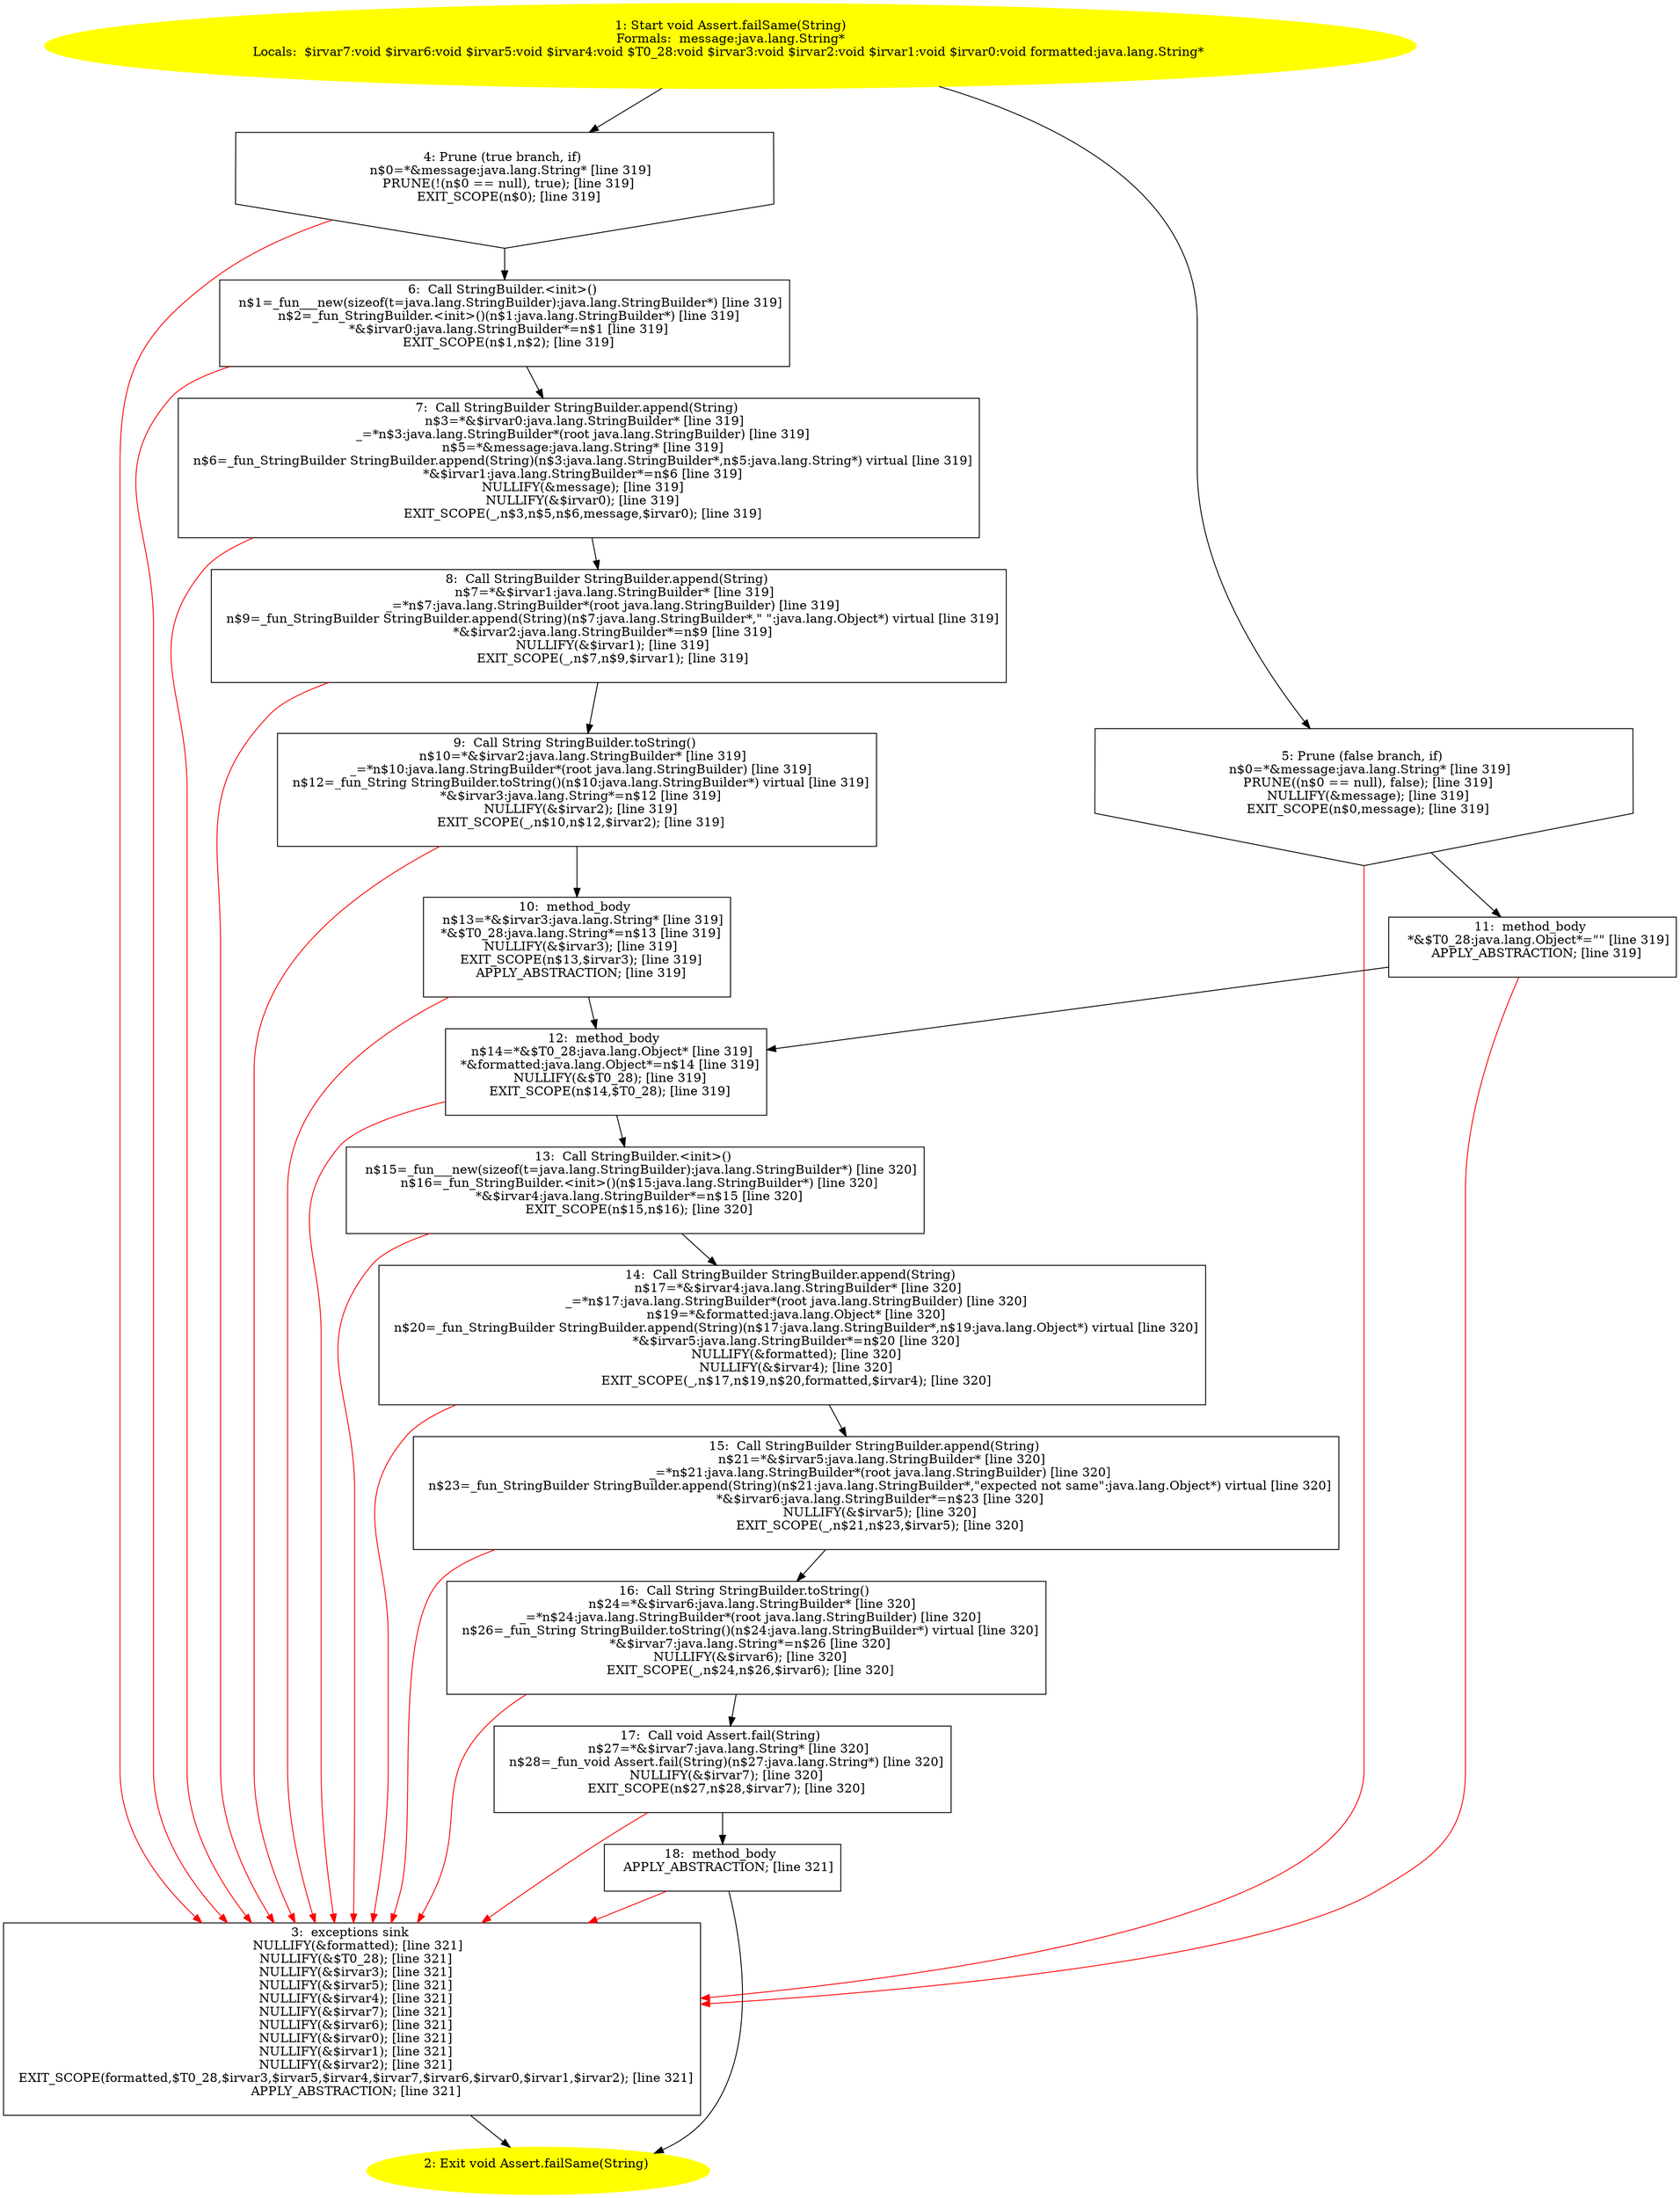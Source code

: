 /* @generated */
digraph cfg {
"junit.framework.Assert.failSame(java.lang.String):void.8997e71644297e1f1d03bcc24492a003_1" [label="1: Start void Assert.failSame(String)\nFormals:  message:java.lang.String*\nLocals:  $irvar7:void $irvar6:void $irvar5:void $irvar4:void $T0_28:void $irvar3:void $irvar2:void $irvar1:void $irvar0:void formatted:java.lang.String* \n  " color=yellow style=filled]
	

	 "junit.framework.Assert.failSame(java.lang.String):void.8997e71644297e1f1d03bcc24492a003_1" -> "junit.framework.Assert.failSame(java.lang.String):void.8997e71644297e1f1d03bcc24492a003_4" ;
	 "junit.framework.Assert.failSame(java.lang.String):void.8997e71644297e1f1d03bcc24492a003_1" -> "junit.framework.Assert.failSame(java.lang.String):void.8997e71644297e1f1d03bcc24492a003_5" ;
"junit.framework.Assert.failSame(java.lang.String):void.8997e71644297e1f1d03bcc24492a003_2" [label="2: Exit void Assert.failSame(String) \n  " color=yellow style=filled]
	

"junit.framework.Assert.failSame(java.lang.String):void.8997e71644297e1f1d03bcc24492a003_3" [label="3:  exceptions sink \n   NULLIFY(&formatted); [line 321]\n  NULLIFY(&$T0_28); [line 321]\n  NULLIFY(&$irvar3); [line 321]\n  NULLIFY(&$irvar5); [line 321]\n  NULLIFY(&$irvar4); [line 321]\n  NULLIFY(&$irvar7); [line 321]\n  NULLIFY(&$irvar6); [line 321]\n  NULLIFY(&$irvar0); [line 321]\n  NULLIFY(&$irvar1); [line 321]\n  NULLIFY(&$irvar2); [line 321]\n  EXIT_SCOPE(formatted,$T0_28,$irvar3,$irvar5,$irvar4,$irvar7,$irvar6,$irvar0,$irvar1,$irvar2); [line 321]\n  APPLY_ABSTRACTION; [line 321]\n " shape="box"]
	

	 "junit.framework.Assert.failSame(java.lang.String):void.8997e71644297e1f1d03bcc24492a003_3" -> "junit.framework.Assert.failSame(java.lang.String):void.8997e71644297e1f1d03bcc24492a003_2" ;
"junit.framework.Assert.failSame(java.lang.String):void.8997e71644297e1f1d03bcc24492a003_4" [label="4: Prune (true branch, if) \n   n$0=*&message:java.lang.String* [line 319]\n  PRUNE(!(n$0 == null), true); [line 319]\n  EXIT_SCOPE(n$0); [line 319]\n " shape="invhouse"]
	

	 "junit.framework.Assert.failSame(java.lang.String):void.8997e71644297e1f1d03bcc24492a003_4" -> "junit.framework.Assert.failSame(java.lang.String):void.8997e71644297e1f1d03bcc24492a003_6" ;
	 "junit.framework.Assert.failSame(java.lang.String):void.8997e71644297e1f1d03bcc24492a003_4" -> "junit.framework.Assert.failSame(java.lang.String):void.8997e71644297e1f1d03bcc24492a003_3" [color="red" ];
"junit.framework.Assert.failSame(java.lang.String):void.8997e71644297e1f1d03bcc24492a003_5" [label="5: Prune (false branch, if) \n   n$0=*&message:java.lang.String* [line 319]\n  PRUNE((n$0 == null), false); [line 319]\n  NULLIFY(&message); [line 319]\n  EXIT_SCOPE(n$0,message); [line 319]\n " shape="invhouse"]
	

	 "junit.framework.Assert.failSame(java.lang.String):void.8997e71644297e1f1d03bcc24492a003_5" -> "junit.framework.Assert.failSame(java.lang.String):void.8997e71644297e1f1d03bcc24492a003_11" ;
	 "junit.framework.Assert.failSame(java.lang.String):void.8997e71644297e1f1d03bcc24492a003_5" -> "junit.framework.Assert.failSame(java.lang.String):void.8997e71644297e1f1d03bcc24492a003_3" [color="red" ];
"junit.framework.Assert.failSame(java.lang.String):void.8997e71644297e1f1d03bcc24492a003_6" [label="6:  Call StringBuilder.<init>() \n   n$1=_fun___new(sizeof(t=java.lang.StringBuilder):java.lang.StringBuilder*) [line 319]\n  n$2=_fun_StringBuilder.<init>()(n$1:java.lang.StringBuilder*) [line 319]\n  *&$irvar0:java.lang.StringBuilder*=n$1 [line 319]\n  EXIT_SCOPE(n$1,n$2); [line 319]\n " shape="box"]
	

	 "junit.framework.Assert.failSame(java.lang.String):void.8997e71644297e1f1d03bcc24492a003_6" -> "junit.framework.Assert.failSame(java.lang.String):void.8997e71644297e1f1d03bcc24492a003_7" ;
	 "junit.framework.Assert.failSame(java.lang.String):void.8997e71644297e1f1d03bcc24492a003_6" -> "junit.framework.Assert.failSame(java.lang.String):void.8997e71644297e1f1d03bcc24492a003_3" [color="red" ];
"junit.framework.Assert.failSame(java.lang.String):void.8997e71644297e1f1d03bcc24492a003_7" [label="7:  Call StringBuilder StringBuilder.append(String) \n   n$3=*&$irvar0:java.lang.StringBuilder* [line 319]\n  _=*n$3:java.lang.StringBuilder*(root java.lang.StringBuilder) [line 319]\n  n$5=*&message:java.lang.String* [line 319]\n  n$6=_fun_StringBuilder StringBuilder.append(String)(n$3:java.lang.StringBuilder*,n$5:java.lang.String*) virtual [line 319]\n  *&$irvar1:java.lang.StringBuilder*=n$6 [line 319]\n  NULLIFY(&message); [line 319]\n  NULLIFY(&$irvar0); [line 319]\n  EXIT_SCOPE(_,n$3,n$5,n$6,message,$irvar0); [line 319]\n " shape="box"]
	

	 "junit.framework.Assert.failSame(java.lang.String):void.8997e71644297e1f1d03bcc24492a003_7" -> "junit.framework.Assert.failSame(java.lang.String):void.8997e71644297e1f1d03bcc24492a003_8" ;
	 "junit.framework.Assert.failSame(java.lang.String):void.8997e71644297e1f1d03bcc24492a003_7" -> "junit.framework.Assert.failSame(java.lang.String):void.8997e71644297e1f1d03bcc24492a003_3" [color="red" ];
"junit.framework.Assert.failSame(java.lang.String):void.8997e71644297e1f1d03bcc24492a003_8" [label="8:  Call StringBuilder StringBuilder.append(String) \n   n$7=*&$irvar1:java.lang.StringBuilder* [line 319]\n  _=*n$7:java.lang.StringBuilder*(root java.lang.StringBuilder) [line 319]\n  n$9=_fun_StringBuilder StringBuilder.append(String)(n$7:java.lang.StringBuilder*,\" \":java.lang.Object*) virtual [line 319]\n  *&$irvar2:java.lang.StringBuilder*=n$9 [line 319]\n  NULLIFY(&$irvar1); [line 319]\n  EXIT_SCOPE(_,n$7,n$9,$irvar1); [line 319]\n " shape="box"]
	

	 "junit.framework.Assert.failSame(java.lang.String):void.8997e71644297e1f1d03bcc24492a003_8" -> "junit.framework.Assert.failSame(java.lang.String):void.8997e71644297e1f1d03bcc24492a003_9" ;
	 "junit.framework.Assert.failSame(java.lang.String):void.8997e71644297e1f1d03bcc24492a003_8" -> "junit.framework.Assert.failSame(java.lang.String):void.8997e71644297e1f1d03bcc24492a003_3" [color="red" ];
"junit.framework.Assert.failSame(java.lang.String):void.8997e71644297e1f1d03bcc24492a003_9" [label="9:  Call String StringBuilder.toString() \n   n$10=*&$irvar2:java.lang.StringBuilder* [line 319]\n  _=*n$10:java.lang.StringBuilder*(root java.lang.StringBuilder) [line 319]\n  n$12=_fun_String StringBuilder.toString()(n$10:java.lang.StringBuilder*) virtual [line 319]\n  *&$irvar3:java.lang.String*=n$12 [line 319]\n  NULLIFY(&$irvar2); [line 319]\n  EXIT_SCOPE(_,n$10,n$12,$irvar2); [line 319]\n " shape="box"]
	

	 "junit.framework.Assert.failSame(java.lang.String):void.8997e71644297e1f1d03bcc24492a003_9" -> "junit.framework.Assert.failSame(java.lang.String):void.8997e71644297e1f1d03bcc24492a003_10" ;
	 "junit.framework.Assert.failSame(java.lang.String):void.8997e71644297e1f1d03bcc24492a003_9" -> "junit.framework.Assert.failSame(java.lang.String):void.8997e71644297e1f1d03bcc24492a003_3" [color="red" ];
"junit.framework.Assert.failSame(java.lang.String):void.8997e71644297e1f1d03bcc24492a003_10" [label="10:  method_body \n   n$13=*&$irvar3:java.lang.String* [line 319]\n  *&$T0_28:java.lang.String*=n$13 [line 319]\n  NULLIFY(&$irvar3); [line 319]\n  EXIT_SCOPE(n$13,$irvar3); [line 319]\n  APPLY_ABSTRACTION; [line 319]\n " shape="box"]
	

	 "junit.framework.Assert.failSame(java.lang.String):void.8997e71644297e1f1d03bcc24492a003_10" -> "junit.framework.Assert.failSame(java.lang.String):void.8997e71644297e1f1d03bcc24492a003_12" ;
	 "junit.framework.Assert.failSame(java.lang.String):void.8997e71644297e1f1d03bcc24492a003_10" -> "junit.framework.Assert.failSame(java.lang.String):void.8997e71644297e1f1d03bcc24492a003_3" [color="red" ];
"junit.framework.Assert.failSame(java.lang.String):void.8997e71644297e1f1d03bcc24492a003_11" [label="11:  method_body \n   *&$T0_28:java.lang.Object*=\"\" [line 319]\n  APPLY_ABSTRACTION; [line 319]\n " shape="box"]
	

	 "junit.framework.Assert.failSame(java.lang.String):void.8997e71644297e1f1d03bcc24492a003_11" -> "junit.framework.Assert.failSame(java.lang.String):void.8997e71644297e1f1d03bcc24492a003_12" ;
	 "junit.framework.Assert.failSame(java.lang.String):void.8997e71644297e1f1d03bcc24492a003_11" -> "junit.framework.Assert.failSame(java.lang.String):void.8997e71644297e1f1d03bcc24492a003_3" [color="red" ];
"junit.framework.Assert.failSame(java.lang.String):void.8997e71644297e1f1d03bcc24492a003_12" [label="12:  method_body \n   n$14=*&$T0_28:java.lang.Object* [line 319]\n  *&formatted:java.lang.Object*=n$14 [line 319]\n  NULLIFY(&$T0_28); [line 319]\n  EXIT_SCOPE(n$14,$T0_28); [line 319]\n " shape="box"]
	

	 "junit.framework.Assert.failSame(java.lang.String):void.8997e71644297e1f1d03bcc24492a003_12" -> "junit.framework.Assert.failSame(java.lang.String):void.8997e71644297e1f1d03bcc24492a003_13" ;
	 "junit.framework.Assert.failSame(java.lang.String):void.8997e71644297e1f1d03bcc24492a003_12" -> "junit.framework.Assert.failSame(java.lang.String):void.8997e71644297e1f1d03bcc24492a003_3" [color="red" ];
"junit.framework.Assert.failSame(java.lang.String):void.8997e71644297e1f1d03bcc24492a003_13" [label="13:  Call StringBuilder.<init>() \n   n$15=_fun___new(sizeof(t=java.lang.StringBuilder):java.lang.StringBuilder*) [line 320]\n  n$16=_fun_StringBuilder.<init>()(n$15:java.lang.StringBuilder*) [line 320]\n  *&$irvar4:java.lang.StringBuilder*=n$15 [line 320]\n  EXIT_SCOPE(n$15,n$16); [line 320]\n " shape="box"]
	

	 "junit.framework.Assert.failSame(java.lang.String):void.8997e71644297e1f1d03bcc24492a003_13" -> "junit.framework.Assert.failSame(java.lang.String):void.8997e71644297e1f1d03bcc24492a003_14" ;
	 "junit.framework.Assert.failSame(java.lang.String):void.8997e71644297e1f1d03bcc24492a003_13" -> "junit.framework.Assert.failSame(java.lang.String):void.8997e71644297e1f1d03bcc24492a003_3" [color="red" ];
"junit.framework.Assert.failSame(java.lang.String):void.8997e71644297e1f1d03bcc24492a003_14" [label="14:  Call StringBuilder StringBuilder.append(String) \n   n$17=*&$irvar4:java.lang.StringBuilder* [line 320]\n  _=*n$17:java.lang.StringBuilder*(root java.lang.StringBuilder) [line 320]\n  n$19=*&formatted:java.lang.Object* [line 320]\n  n$20=_fun_StringBuilder StringBuilder.append(String)(n$17:java.lang.StringBuilder*,n$19:java.lang.Object*) virtual [line 320]\n  *&$irvar5:java.lang.StringBuilder*=n$20 [line 320]\n  NULLIFY(&formatted); [line 320]\n  NULLIFY(&$irvar4); [line 320]\n  EXIT_SCOPE(_,n$17,n$19,n$20,formatted,$irvar4); [line 320]\n " shape="box"]
	

	 "junit.framework.Assert.failSame(java.lang.String):void.8997e71644297e1f1d03bcc24492a003_14" -> "junit.framework.Assert.failSame(java.lang.String):void.8997e71644297e1f1d03bcc24492a003_15" ;
	 "junit.framework.Assert.failSame(java.lang.String):void.8997e71644297e1f1d03bcc24492a003_14" -> "junit.framework.Assert.failSame(java.lang.String):void.8997e71644297e1f1d03bcc24492a003_3" [color="red" ];
"junit.framework.Assert.failSame(java.lang.String):void.8997e71644297e1f1d03bcc24492a003_15" [label="15:  Call StringBuilder StringBuilder.append(String) \n   n$21=*&$irvar5:java.lang.StringBuilder* [line 320]\n  _=*n$21:java.lang.StringBuilder*(root java.lang.StringBuilder) [line 320]\n  n$23=_fun_StringBuilder StringBuilder.append(String)(n$21:java.lang.StringBuilder*,\"expected not same\":java.lang.Object*) virtual [line 320]\n  *&$irvar6:java.lang.StringBuilder*=n$23 [line 320]\n  NULLIFY(&$irvar5); [line 320]\n  EXIT_SCOPE(_,n$21,n$23,$irvar5); [line 320]\n " shape="box"]
	

	 "junit.framework.Assert.failSame(java.lang.String):void.8997e71644297e1f1d03bcc24492a003_15" -> "junit.framework.Assert.failSame(java.lang.String):void.8997e71644297e1f1d03bcc24492a003_16" ;
	 "junit.framework.Assert.failSame(java.lang.String):void.8997e71644297e1f1d03bcc24492a003_15" -> "junit.framework.Assert.failSame(java.lang.String):void.8997e71644297e1f1d03bcc24492a003_3" [color="red" ];
"junit.framework.Assert.failSame(java.lang.String):void.8997e71644297e1f1d03bcc24492a003_16" [label="16:  Call String StringBuilder.toString() \n   n$24=*&$irvar6:java.lang.StringBuilder* [line 320]\n  _=*n$24:java.lang.StringBuilder*(root java.lang.StringBuilder) [line 320]\n  n$26=_fun_String StringBuilder.toString()(n$24:java.lang.StringBuilder*) virtual [line 320]\n  *&$irvar7:java.lang.String*=n$26 [line 320]\n  NULLIFY(&$irvar6); [line 320]\n  EXIT_SCOPE(_,n$24,n$26,$irvar6); [line 320]\n " shape="box"]
	

	 "junit.framework.Assert.failSame(java.lang.String):void.8997e71644297e1f1d03bcc24492a003_16" -> "junit.framework.Assert.failSame(java.lang.String):void.8997e71644297e1f1d03bcc24492a003_17" ;
	 "junit.framework.Assert.failSame(java.lang.String):void.8997e71644297e1f1d03bcc24492a003_16" -> "junit.framework.Assert.failSame(java.lang.String):void.8997e71644297e1f1d03bcc24492a003_3" [color="red" ];
"junit.framework.Assert.failSame(java.lang.String):void.8997e71644297e1f1d03bcc24492a003_17" [label="17:  Call void Assert.fail(String) \n   n$27=*&$irvar7:java.lang.String* [line 320]\n  n$28=_fun_void Assert.fail(String)(n$27:java.lang.String*) [line 320]\n  NULLIFY(&$irvar7); [line 320]\n  EXIT_SCOPE(n$27,n$28,$irvar7); [line 320]\n " shape="box"]
	

	 "junit.framework.Assert.failSame(java.lang.String):void.8997e71644297e1f1d03bcc24492a003_17" -> "junit.framework.Assert.failSame(java.lang.String):void.8997e71644297e1f1d03bcc24492a003_18" ;
	 "junit.framework.Assert.failSame(java.lang.String):void.8997e71644297e1f1d03bcc24492a003_17" -> "junit.framework.Assert.failSame(java.lang.String):void.8997e71644297e1f1d03bcc24492a003_3" [color="red" ];
"junit.framework.Assert.failSame(java.lang.String):void.8997e71644297e1f1d03bcc24492a003_18" [label="18:  method_body \n   APPLY_ABSTRACTION; [line 321]\n " shape="box"]
	

	 "junit.framework.Assert.failSame(java.lang.String):void.8997e71644297e1f1d03bcc24492a003_18" -> "junit.framework.Assert.failSame(java.lang.String):void.8997e71644297e1f1d03bcc24492a003_2" ;
	 "junit.framework.Assert.failSame(java.lang.String):void.8997e71644297e1f1d03bcc24492a003_18" -> "junit.framework.Assert.failSame(java.lang.String):void.8997e71644297e1f1d03bcc24492a003_3" [color="red" ];
}
